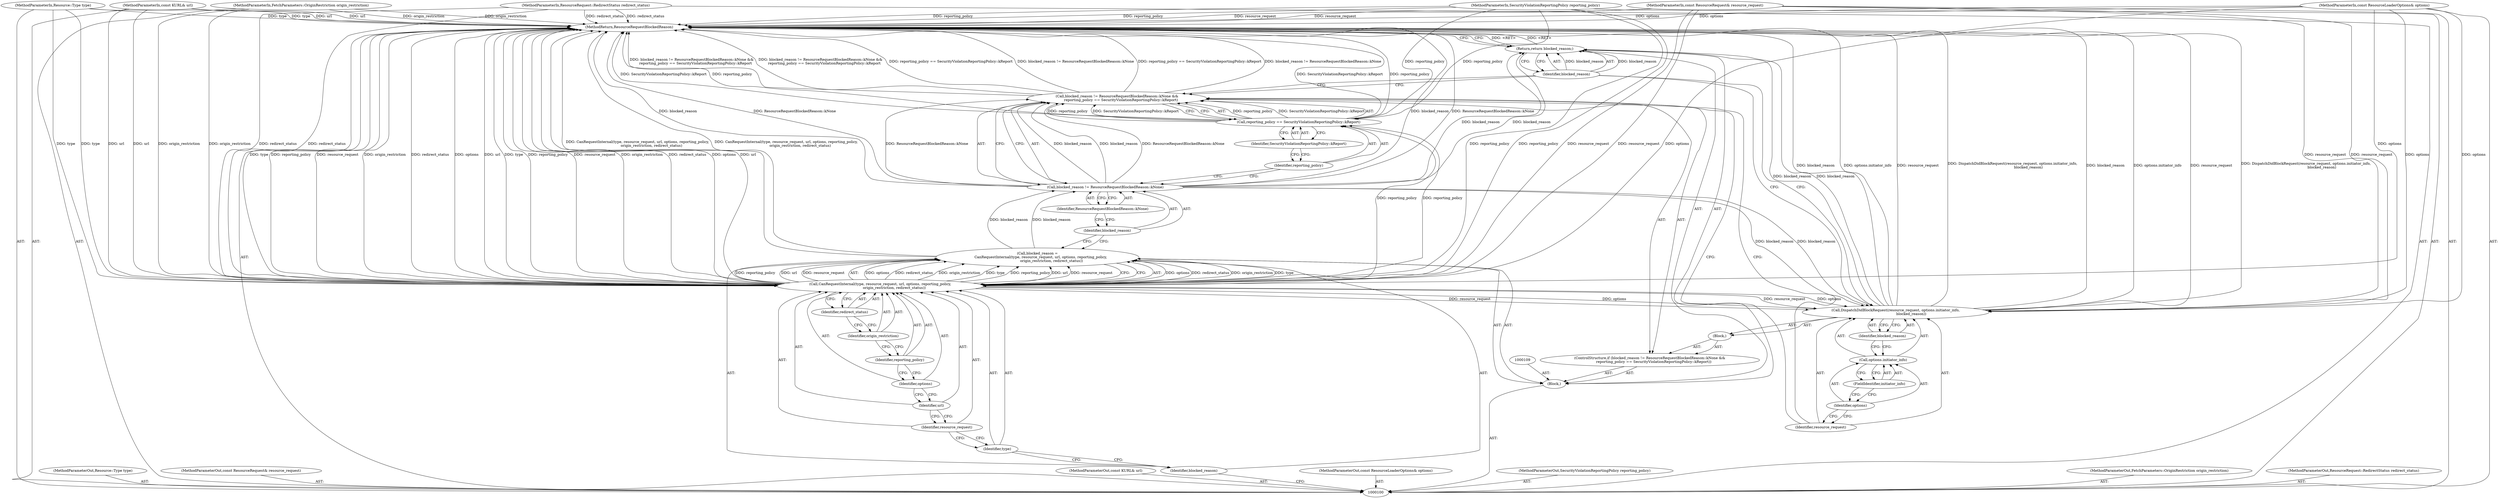 digraph "1_Chrome_1c40f9042ae2d6ee7483d72998aabb5e73b2ff60_6" {
"1000137" [label="(MethodReturn,ResourceRequestBlockedReason)"];
"1000113" [label="(Identifier,type)"];
"1000114" [label="(Identifier,resource_request)"];
"1000115" [label="(Identifier,url)"];
"1000116" [label="(Identifier,options)"];
"1000112" [label="(Call,CanRequestInternal(type, resource_request, url, options, reporting_policy,\n                         origin_restriction, redirect_status))"];
"1000117" [label="(Identifier,reporting_policy)"];
"1000118" [label="(Identifier,origin_restriction)"];
"1000119" [label="(Identifier,redirect_status)"];
"1000124" [label="(Identifier,ResourceRequestBlockedReason::kNone)"];
"1000120" [label="(ControlStructure,if (blocked_reason != ResourceRequestBlockedReason::kNone &&\n       reporting_policy == SecurityViolationReportingPolicy::kReport))"];
"1000121" [label="(Call,blocked_reason != ResourceRequestBlockedReason::kNone &&\n       reporting_policy == SecurityViolationReportingPolicy::kReport)"];
"1000122" [label="(Call,blocked_reason != ResourceRequestBlockedReason::kNone)"];
"1000123" [label="(Identifier,blocked_reason)"];
"1000127" [label="(Identifier,SecurityViolationReportingPolicy::kReport)"];
"1000125" [label="(Call,reporting_policy == SecurityViolationReportingPolicy::kReport)"];
"1000126" [label="(Identifier,reporting_policy)"];
"1000128" [label="(Block,)"];
"1000130" [label="(Identifier,resource_request)"];
"1000131" [label="(Call,options.initiator_info)"];
"1000132" [label="(Identifier,options)"];
"1000129" [label="(Call,DispatchDidBlockRequest(resource_request, options.initiator_info,\n                            blocked_reason))"];
"1000133" [label="(FieldIdentifier,initiator_info)"];
"1000134" [label="(Identifier,blocked_reason)"];
"1000136" [label="(Identifier,blocked_reason)"];
"1000135" [label="(Return,return blocked_reason;)"];
"1000101" [label="(MethodParameterIn,Resource::Type type)"];
"1000190" [label="(MethodParameterOut,Resource::Type type)"];
"1000102" [label="(MethodParameterIn,const ResourceRequest& resource_request)"];
"1000191" [label="(MethodParameterOut,const ResourceRequest& resource_request)"];
"1000103" [label="(MethodParameterIn,const KURL& url)"];
"1000192" [label="(MethodParameterOut,const KURL& url)"];
"1000104" [label="(MethodParameterIn,const ResourceLoaderOptions& options)"];
"1000193" [label="(MethodParameterOut,const ResourceLoaderOptions& options)"];
"1000105" [label="(MethodParameterIn,SecurityViolationReportingPolicy reporting_policy)"];
"1000194" [label="(MethodParameterOut,SecurityViolationReportingPolicy reporting_policy)"];
"1000106" [label="(MethodParameterIn,FetchParameters::OriginRestriction origin_restriction)"];
"1000195" [label="(MethodParameterOut,FetchParameters::OriginRestriction origin_restriction)"];
"1000107" [label="(MethodParameterIn,ResourceRequest::RedirectStatus redirect_status)"];
"1000196" [label="(MethodParameterOut,ResourceRequest::RedirectStatus redirect_status)"];
"1000108" [label="(Block,)"];
"1000110" [label="(Call,blocked_reason =\n      CanRequestInternal(type, resource_request, url, options, reporting_policy,\n                         origin_restriction, redirect_status))"];
"1000111" [label="(Identifier,blocked_reason)"];
"1000137" -> "1000100"  [label="AST: "];
"1000137" -> "1000135"  [label="CFG: "];
"1000135" -> "1000137"  [label="DDG: <RET>"];
"1000112" -> "1000137"  [label="DDG: reporting_policy"];
"1000112" -> "1000137"  [label="DDG: resource_request"];
"1000112" -> "1000137"  [label="DDG: origin_restriction"];
"1000112" -> "1000137"  [label="DDG: redirect_status"];
"1000112" -> "1000137"  [label="DDG: options"];
"1000112" -> "1000137"  [label="DDG: url"];
"1000112" -> "1000137"  [label="DDG: type"];
"1000121" -> "1000137"  [label="DDG: reporting_policy == SecurityViolationReportingPolicy::kReport"];
"1000121" -> "1000137"  [label="DDG: blocked_reason != ResourceRequestBlockedReason::kNone"];
"1000121" -> "1000137"  [label="DDG: blocked_reason != ResourceRequestBlockedReason::kNone &&\n       reporting_policy == SecurityViolationReportingPolicy::kReport"];
"1000107" -> "1000137"  [label="DDG: redirect_status"];
"1000104" -> "1000137"  [label="DDG: options"];
"1000105" -> "1000137"  [label="DDG: reporting_policy"];
"1000122" -> "1000137"  [label="DDG: blocked_reason"];
"1000122" -> "1000137"  [label="DDG: ResourceRequestBlockedReason::kNone"];
"1000125" -> "1000137"  [label="DDG: SecurityViolationReportingPolicy::kReport"];
"1000125" -> "1000137"  [label="DDG: reporting_policy"];
"1000106" -> "1000137"  [label="DDG: origin_restriction"];
"1000129" -> "1000137"  [label="DDG: resource_request"];
"1000129" -> "1000137"  [label="DDG: DispatchDidBlockRequest(resource_request, options.initiator_info,\n                            blocked_reason)"];
"1000129" -> "1000137"  [label="DDG: blocked_reason"];
"1000129" -> "1000137"  [label="DDG: options.initiator_info"];
"1000103" -> "1000137"  [label="DDG: url"];
"1000102" -> "1000137"  [label="DDG: resource_request"];
"1000110" -> "1000137"  [label="DDG: CanRequestInternal(type, resource_request, url, options, reporting_policy,\n                         origin_restriction, redirect_status)"];
"1000101" -> "1000137"  [label="DDG: type"];
"1000113" -> "1000112"  [label="AST: "];
"1000113" -> "1000111"  [label="CFG: "];
"1000114" -> "1000113"  [label="CFG: "];
"1000114" -> "1000112"  [label="AST: "];
"1000114" -> "1000113"  [label="CFG: "];
"1000115" -> "1000114"  [label="CFG: "];
"1000115" -> "1000112"  [label="AST: "];
"1000115" -> "1000114"  [label="CFG: "];
"1000116" -> "1000115"  [label="CFG: "];
"1000116" -> "1000112"  [label="AST: "];
"1000116" -> "1000115"  [label="CFG: "];
"1000117" -> "1000116"  [label="CFG: "];
"1000112" -> "1000110"  [label="AST: "];
"1000112" -> "1000119"  [label="CFG: "];
"1000113" -> "1000112"  [label="AST: "];
"1000114" -> "1000112"  [label="AST: "];
"1000115" -> "1000112"  [label="AST: "];
"1000116" -> "1000112"  [label="AST: "];
"1000117" -> "1000112"  [label="AST: "];
"1000118" -> "1000112"  [label="AST: "];
"1000119" -> "1000112"  [label="AST: "];
"1000110" -> "1000112"  [label="CFG: "];
"1000112" -> "1000137"  [label="DDG: reporting_policy"];
"1000112" -> "1000137"  [label="DDG: resource_request"];
"1000112" -> "1000137"  [label="DDG: origin_restriction"];
"1000112" -> "1000137"  [label="DDG: redirect_status"];
"1000112" -> "1000137"  [label="DDG: options"];
"1000112" -> "1000137"  [label="DDG: url"];
"1000112" -> "1000137"  [label="DDG: type"];
"1000112" -> "1000110"  [label="DDG: options"];
"1000112" -> "1000110"  [label="DDG: redirect_status"];
"1000112" -> "1000110"  [label="DDG: origin_restriction"];
"1000112" -> "1000110"  [label="DDG: type"];
"1000112" -> "1000110"  [label="DDG: reporting_policy"];
"1000112" -> "1000110"  [label="DDG: url"];
"1000112" -> "1000110"  [label="DDG: resource_request"];
"1000101" -> "1000112"  [label="DDG: type"];
"1000102" -> "1000112"  [label="DDG: resource_request"];
"1000103" -> "1000112"  [label="DDG: url"];
"1000104" -> "1000112"  [label="DDG: options"];
"1000105" -> "1000112"  [label="DDG: reporting_policy"];
"1000106" -> "1000112"  [label="DDG: origin_restriction"];
"1000107" -> "1000112"  [label="DDG: redirect_status"];
"1000112" -> "1000125"  [label="DDG: reporting_policy"];
"1000112" -> "1000129"  [label="DDG: resource_request"];
"1000112" -> "1000129"  [label="DDG: options"];
"1000117" -> "1000112"  [label="AST: "];
"1000117" -> "1000116"  [label="CFG: "];
"1000118" -> "1000117"  [label="CFG: "];
"1000118" -> "1000112"  [label="AST: "];
"1000118" -> "1000117"  [label="CFG: "];
"1000119" -> "1000118"  [label="CFG: "];
"1000119" -> "1000112"  [label="AST: "];
"1000119" -> "1000118"  [label="CFG: "];
"1000112" -> "1000119"  [label="CFG: "];
"1000124" -> "1000122"  [label="AST: "];
"1000124" -> "1000123"  [label="CFG: "];
"1000122" -> "1000124"  [label="CFG: "];
"1000120" -> "1000108"  [label="AST: "];
"1000121" -> "1000120"  [label="AST: "];
"1000128" -> "1000120"  [label="AST: "];
"1000121" -> "1000120"  [label="AST: "];
"1000121" -> "1000122"  [label="CFG: "];
"1000121" -> "1000125"  [label="CFG: "];
"1000122" -> "1000121"  [label="AST: "];
"1000125" -> "1000121"  [label="AST: "];
"1000130" -> "1000121"  [label="CFG: "];
"1000136" -> "1000121"  [label="CFG: "];
"1000121" -> "1000137"  [label="DDG: reporting_policy == SecurityViolationReportingPolicy::kReport"];
"1000121" -> "1000137"  [label="DDG: blocked_reason != ResourceRequestBlockedReason::kNone"];
"1000121" -> "1000137"  [label="DDG: blocked_reason != ResourceRequestBlockedReason::kNone &&\n       reporting_policy == SecurityViolationReportingPolicy::kReport"];
"1000122" -> "1000121"  [label="DDG: blocked_reason"];
"1000122" -> "1000121"  [label="DDG: ResourceRequestBlockedReason::kNone"];
"1000125" -> "1000121"  [label="DDG: reporting_policy"];
"1000125" -> "1000121"  [label="DDG: SecurityViolationReportingPolicy::kReport"];
"1000122" -> "1000121"  [label="AST: "];
"1000122" -> "1000124"  [label="CFG: "];
"1000123" -> "1000122"  [label="AST: "];
"1000124" -> "1000122"  [label="AST: "];
"1000126" -> "1000122"  [label="CFG: "];
"1000121" -> "1000122"  [label="CFG: "];
"1000122" -> "1000137"  [label="DDG: blocked_reason"];
"1000122" -> "1000137"  [label="DDG: ResourceRequestBlockedReason::kNone"];
"1000122" -> "1000121"  [label="DDG: blocked_reason"];
"1000122" -> "1000121"  [label="DDG: ResourceRequestBlockedReason::kNone"];
"1000110" -> "1000122"  [label="DDG: blocked_reason"];
"1000122" -> "1000129"  [label="DDG: blocked_reason"];
"1000122" -> "1000135"  [label="DDG: blocked_reason"];
"1000123" -> "1000122"  [label="AST: "];
"1000123" -> "1000110"  [label="CFG: "];
"1000124" -> "1000123"  [label="CFG: "];
"1000127" -> "1000125"  [label="AST: "];
"1000127" -> "1000126"  [label="CFG: "];
"1000125" -> "1000127"  [label="CFG: "];
"1000125" -> "1000121"  [label="AST: "];
"1000125" -> "1000127"  [label="CFG: "];
"1000126" -> "1000125"  [label="AST: "];
"1000127" -> "1000125"  [label="AST: "];
"1000121" -> "1000125"  [label="CFG: "];
"1000125" -> "1000137"  [label="DDG: SecurityViolationReportingPolicy::kReport"];
"1000125" -> "1000137"  [label="DDG: reporting_policy"];
"1000125" -> "1000121"  [label="DDG: reporting_policy"];
"1000125" -> "1000121"  [label="DDG: SecurityViolationReportingPolicy::kReport"];
"1000112" -> "1000125"  [label="DDG: reporting_policy"];
"1000105" -> "1000125"  [label="DDG: reporting_policy"];
"1000126" -> "1000125"  [label="AST: "];
"1000126" -> "1000122"  [label="CFG: "];
"1000127" -> "1000126"  [label="CFG: "];
"1000128" -> "1000120"  [label="AST: "];
"1000129" -> "1000128"  [label="AST: "];
"1000130" -> "1000129"  [label="AST: "];
"1000130" -> "1000121"  [label="CFG: "];
"1000132" -> "1000130"  [label="CFG: "];
"1000131" -> "1000129"  [label="AST: "];
"1000131" -> "1000133"  [label="CFG: "];
"1000132" -> "1000131"  [label="AST: "];
"1000133" -> "1000131"  [label="AST: "];
"1000134" -> "1000131"  [label="CFG: "];
"1000132" -> "1000131"  [label="AST: "];
"1000132" -> "1000130"  [label="CFG: "];
"1000133" -> "1000132"  [label="CFG: "];
"1000129" -> "1000128"  [label="AST: "];
"1000129" -> "1000134"  [label="CFG: "];
"1000130" -> "1000129"  [label="AST: "];
"1000131" -> "1000129"  [label="AST: "];
"1000134" -> "1000129"  [label="AST: "];
"1000136" -> "1000129"  [label="CFG: "];
"1000129" -> "1000137"  [label="DDG: resource_request"];
"1000129" -> "1000137"  [label="DDG: DispatchDidBlockRequest(resource_request, options.initiator_info,\n                            blocked_reason)"];
"1000129" -> "1000137"  [label="DDG: blocked_reason"];
"1000129" -> "1000137"  [label="DDG: options.initiator_info"];
"1000112" -> "1000129"  [label="DDG: resource_request"];
"1000112" -> "1000129"  [label="DDG: options"];
"1000102" -> "1000129"  [label="DDG: resource_request"];
"1000104" -> "1000129"  [label="DDG: options"];
"1000122" -> "1000129"  [label="DDG: blocked_reason"];
"1000129" -> "1000135"  [label="DDG: blocked_reason"];
"1000133" -> "1000131"  [label="AST: "];
"1000133" -> "1000132"  [label="CFG: "];
"1000131" -> "1000133"  [label="CFG: "];
"1000134" -> "1000129"  [label="AST: "];
"1000134" -> "1000131"  [label="CFG: "];
"1000129" -> "1000134"  [label="CFG: "];
"1000136" -> "1000135"  [label="AST: "];
"1000136" -> "1000129"  [label="CFG: "];
"1000136" -> "1000121"  [label="CFG: "];
"1000135" -> "1000136"  [label="CFG: "];
"1000136" -> "1000135"  [label="DDG: blocked_reason"];
"1000135" -> "1000108"  [label="AST: "];
"1000135" -> "1000136"  [label="CFG: "];
"1000136" -> "1000135"  [label="AST: "];
"1000137" -> "1000135"  [label="CFG: "];
"1000135" -> "1000137"  [label="DDG: <RET>"];
"1000136" -> "1000135"  [label="DDG: blocked_reason"];
"1000122" -> "1000135"  [label="DDG: blocked_reason"];
"1000129" -> "1000135"  [label="DDG: blocked_reason"];
"1000101" -> "1000100"  [label="AST: "];
"1000101" -> "1000137"  [label="DDG: type"];
"1000101" -> "1000112"  [label="DDG: type"];
"1000190" -> "1000100"  [label="AST: "];
"1000102" -> "1000100"  [label="AST: "];
"1000102" -> "1000137"  [label="DDG: resource_request"];
"1000102" -> "1000112"  [label="DDG: resource_request"];
"1000102" -> "1000129"  [label="DDG: resource_request"];
"1000191" -> "1000100"  [label="AST: "];
"1000103" -> "1000100"  [label="AST: "];
"1000103" -> "1000137"  [label="DDG: url"];
"1000103" -> "1000112"  [label="DDG: url"];
"1000192" -> "1000100"  [label="AST: "];
"1000104" -> "1000100"  [label="AST: "];
"1000104" -> "1000137"  [label="DDG: options"];
"1000104" -> "1000112"  [label="DDG: options"];
"1000104" -> "1000129"  [label="DDG: options"];
"1000193" -> "1000100"  [label="AST: "];
"1000105" -> "1000100"  [label="AST: "];
"1000105" -> "1000137"  [label="DDG: reporting_policy"];
"1000105" -> "1000112"  [label="DDG: reporting_policy"];
"1000105" -> "1000125"  [label="DDG: reporting_policy"];
"1000194" -> "1000100"  [label="AST: "];
"1000106" -> "1000100"  [label="AST: "];
"1000106" -> "1000137"  [label="DDG: origin_restriction"];
"1000106" -> "1000112"  [label="DDG: origin_restriction"];
"1000195" -> "1000100"  [label="AST: "];
"1000107" -> "1000100"  [label="AST: "];
"1000107" -> "1000137"  [label="DDG: redirect_status"];
"1000107" -> "1000112"  [label="DDG: redirect_status"];
"1000196" -> "1000100"  [label="AST: "];
"1000108" -> "1000100"  [label="AST: "];
"1000109" -> "1000108"  [label="AST: "];
"1000110" -> "1000108"  [label="AST: "];
"1000120" -> "1000108"  [label="AST: "];
"1000135" -> "1000108"  [label="AST: "];
"1000110" -> "1000108"  [label="AST: "];
"1000110" -> "1000112"  [label="CFG: "];
"1000111" -> "1000110"  [label="AST: "];
"1000112" -> "1000110"  [label="AST: "];
"1000123" -> "1000110"  [label="CFG: "];
"1000110" -> "1000137"  [label="DDG: CanRequestInternal(type, resource_request, url, options, reporting_policy,\n                         origin_restriction, redirect_status)"];
"1000112" -> "1000110"  [label="DDG: options"];
"1000112" -> "1000110"  [label="DDG: redirect_status"];
"1000112" -> "1000110"  [label="DDG: origin_restriction"];
"1000112" -> "1000110"  [label="DDG: type"];
"1000112" -> "1000110"  [label="DDG: reporting_policy"];
"1000112" -> "1000110"  [label="DDG: url"];
"1000112" -> "1000110"  [label="DDG: resource_request"];
"1000110" -> "1000122"  [label="DDG: blocked_reason"];
"1000111" -> "1000110"  [label="AST: "];
"1000111" -> "1000100"  [label="CFG: "];
"1000113" -> "1000111"  [label="CFG: "];
}
